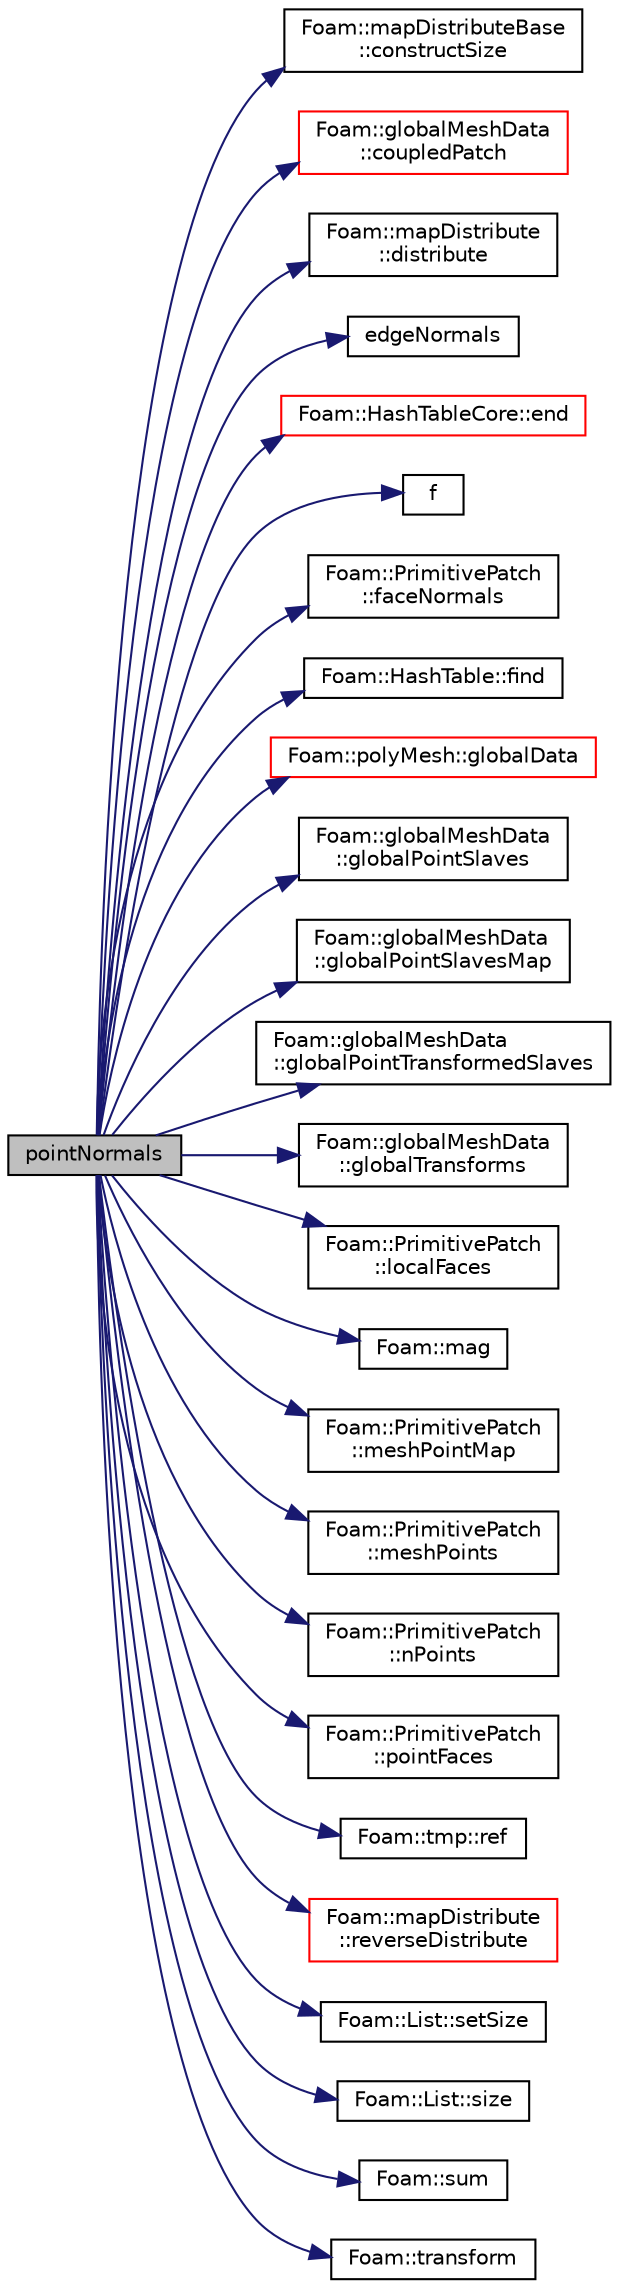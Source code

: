 digraph "pointNormals"
{
  bgcolor="transparent";
  edge [fontname="Helvetica",fontsize="10",labelfontname="Helvetica",labelfontsize="10"];
  node [fontname="Helvetica",fontsize="10",shape=record];
  rankdir="LR";
  Node415 [label="pointNormals",height=0.2,width=0.4,color="black", fillcolor="grey75", style="filled", fontcolor="black"];
  Node415 -> Node416 [color="midnightblue",fontsize="10",style="solid",fontname="Helvetica"];
  Node416 [label="Foam::mapDistributeBase\l::constructSize",height=0.2,width=0.4,color="black",URL="$a28525.html#aafa5c5eaac08986c309d43bb80c2ab1f",tooltip="Constructed data size. "];
  Node415 -> Node417 [color="midnightblue",fontsize="10",style="solid",fontname="Helvetica"];
  Node417 [label="Foam::globalMeshData\l::coupledPatch",height=0.2,width=0.4,color="red",URL="$a28485.html#adbf1d40edb1a4d9d7175cc03028a82e7",tooltip="Return patch of all coupled faces. "];
  Node415 -> Node475 [color="midnightblue",fontsize="10",style="solid",fontname="Helvetica"];
  Node475 [label="Foam::mapDistribute\l::distribute",height=0.2,width=0.4,color="black",URL="$a28513.html#a93e1a643307eb8869f583019ca92cec2",tooltip="Distribute data using default commsType. "];
  Node415 -> Node476 [color="midnightblue",fontsize="10",style="solid",fontname="Helvetica"];
  Node476 [label="edgeNormals",height=0.2,width=0.4,color="black",URL="$a28681.html#acae2d920f38c72d01545545cc54eb728",tooltip="Return parallel consistent edge normals for patches using mesh points. "];
  Node415 -> Node477 [color="midnightblue",fontsize="10",style="solid",fontname="Helvetica"];
  Node477 [label="Foam::HashTableCore::end",height=0.2,width=0.4,color="red",URL="$a26849.html#a540580a296c0ff351686ceb4f27b6fe6",tooltip="iteratorEnd set to beyond the end of any HashTable "];
  Node415 -> Node480 [color="midnightblue",fontsize="10",style="solid",fontname="Helvetica"];
  Node480 [label="f",height=0.2,width=0.4,color="black",URL="$a18335.html#a888be93833ac7a23170555c69c690288"];
  Node415 -> Node481 [color="midnightblue",fontsize="10",style="solid",fontname="Helvetica"];
  Node481 [label="Foam::PrimitivePatch\l::faceNormals",height=0.2,width=0.4,color="black",URL="$a28693.html#ad96a54bba336ea57f59f0da350d3c265",tooltip="Return face normals for patch. "];
  Node415 -> Node482 [color="midnightblue",fontsize="10",style="solid",fontname="Helvetica"];
  Node482 [label="Foam::HashTable::find",height=0.2,width=0.4,color="black",URL="$a26841.html#a76b2c74ebd9f33fa9f76261b027ffc11",tooltip="Find and return an iterator set at the hashedEntry. "];
  Node415 -> Node483 [color="midnightblue",fontsize="10",style="solid",fontname="Helvetica"];
  Node483 [label="Foam::polyMesh::globalData",height=0.2,width=0.4,color="red",URL="$a28565.html#a5e9cb8eb9e52843d336386b13423d19c",tooltip="Return parallel info. "];
  Node415 -> Node484 [color="midnightblue",fontsize="10",style="solid",fontname="Helvetica"];
  Node484 [label="Foam::globalMeshData\l::globalPointSlaves",height=0.2,width=0.4,color="black",URL="$a28485.html#abd6bb511169e3569e1a9b3e6aa050e4f"];
  Node415 -> Node485 [color="midnightblue",fontsize="10",style="solid",fontname="Helvetica"];
  Node485 [label="Foam::globalMeshData\l::globalPointSlavesMap",height=0.2,width=0.4,color="black",URL="$a28485.html#a747bfe0f5583f76d7691018964bf660e"];
  Node415 -> Node486 [color="midnightblue",fontsize="10",style="solid",fontname="Helvetica"];
  Node486 [label="Foam::globalMeshData\l::globalPointTransformedSlaves",height=0.2,width=0.4,color="black",URL="$a28485.html#ada74699f61ecc1bf6e786fac6a0d0284"];
  Node415 -> Node487 [color="midnightblue",fontsize="10",style="solid",fontname="Helvetica"];
  Node487 [label="Foam::globalMeshData\l::globalTransforms",height=0.2,width=0.4,color="black",URL="$a28485.html#ac9bc896b4902c5873e7314dcc15477c8",tooltip="Global transforms numbering. "];
  Node415 -> Node488 [color="midnightblue",fontsize="10",style="solid",fontname="Helvetica"];
  Node488 [label="Foam::PrimitivePatch\l::localFaces",height=0.2,width=0.4,color="black",URL="$a28693.html#aa4bd29e9c9de3d53e26aa2bf2e803c60",tooltip="Return patch faces addressing into local point list. "];
  Node415 -> Node489 [color="midnightblue",fontsize="10",style="solid",fontname="Helvetica"];
  Node489 [label="Foam::mag",height=0.2,width=0.4,color="black",URL="$a21851.html#a929da2a3fdcf3dacbbe0487d3a330dae"];
  Node415 -> Node490 [color="midnightblue",fontsize="10",style="solid",fontname="Helvetica"];
  Node490 [label="Foam::PrimitivePatch\l::meshPointMap",height=0.2,width=0.4,color="black",URL="$a28693.html#a4bfdf4cb7ea71c49e0131cb6358eacf7",tooltip="Mesh point map. Given the global point index find its. "];
  Node415 -> Node491 [color="midnightblue",fontsize="10",style="solid",fontname="Helvetica"];
  Node491 [label="Foam::PrimitivePatch\l::meshPoints",height=0.2,width=0.4,color="black",URL="$a28693.html#a52e3a457780fe74b31d39dc046bce1d8",tooltip="Return labelList of mesh points in patch. They are constructed. "];
  Node415 -> Node492 [color="midnightblue",fontsize="10",style="solid",fontname="Helvetica"];
  Node492 [label="Foam::PrimitivePatch\l::nPoints",height=0.2,width=0.4,color="black",URL="$a28693.html#a1c886a784a597459dbf2d9470798e9dd",tooltip="Return number of points supporting patch faces. "];
  Node415 -> Node493 [color="midnightblue",fontsize="10",style="solid",fontname="Helvetica"];
  Node493 [label="Foam::PrimitivePatch\l::pointFaces",height=0.2,width=0.4,color="black",URL="$a28693.html#acc347dd5dd3557af888ac3dd86d90d22",tooltip="Return point-face addressing. "];
  Node415 -> Node494 [color="midnightblue",fontsize="10",style="solid",fontname="Helvetica"];
  Node494 [label="Foam::tmp::ref",height=0.2,width=0.4,color="black",URL="$a27077.html#aeaf81e641282874cef07f5b808efc83b",tooltip="Return non-const reference or generate a fatal error. "];
  Node415 -> Node495 [color="midnightblue",fontsize="10",style="solid",fontname="Helvetica"];
  Node495 [label="Foam::mapDistribute\l::reverseDistribute",height=0.2,width=0.4,color="red",URL="$a28513.html#af4843479bbb5ce26fab0dbefd525c410",tooltip="Reverse distribute data using default commsType. "];
  Node415 -> Node471 [color="midnightblue",fontsize="10",style="solid",fontname="Helvetica"];
  Node471 [label="Foam::List::setSize",height=0.2,width=0.4,color="black",URL="$a26833.html#aedb985ffeaf1bdbfeccc2a8730405703",tooltip="Reset size of List. "];
  Node415 -> Node502 [color="midnightblue",fontsize="10",style="solid",fontname="Helvetica"];
  Node502 [label="Foam::List::size",height=0.2,width=0.4,color="black",URL="$a26833.html#a8a5f6fa29bd4b500caf186f60245b384",tooltip="Override size to be inconsistent with allocated storage. "];
  Node415 -> Node508 [color="midnightblue",fontsize="10",style="solid",fontname="Helvetica"];
  Node508 [label="Foam::sum",height=0.2,width=0.4,color="black",URL="$a21851.html#a3d8733143aad0e03b300186ab4bef137"];
  Node415 -> Node509 [color="midnightblue",fontsize="10",style="solid",fontname="Helvetica"];
  Node509 [label="Foam::transform",height=0.2,width=0.4,color="black",URL="$a21851.html#a919915170941701c1223291531ad010c"];
}
